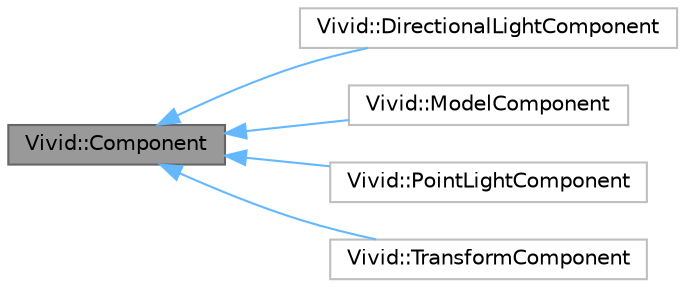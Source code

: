 digraph "Vivid::Component"
{
 // LATEX_PDF_SIZE
  bgcolor="transparent";
  edge [fontname=Helvetica,fontsize=10,labelfontname=Helvetica,labelfontsize=10];
  node [fontname=Helvetica,fontsize=10,shape=box,height=0.2,width=0.4];
  rankdir="LR";
  Node1 [label="Vivid::Component",height=0.2,width=0.4,color="gray40", fillcolor="grey60", style="filled", fontcolor="black",tooltip=" "];
  Node1 -> Node2 [dir="back",color="steelblue1",style="solid"];
  Node2 [label="Vivid::DirectionalLightComponent",height=0.2,width=0.4,color="grey75", fillcolor="white", style="filled",URL="$class_vivid_1_1_directional_light_component.html",tooltip=" "];
  Node1 -> Node3 [dir="back",color="steelblue1",style="solid"];
  Node3 [label="Vivid::ModelComponent",height=0.2,width=0.4,color="grey75", fillcolor="white", style="filled",URL="$class_vivid_1_1_model_component.html",tooltip=" "];
  Node1 -> Node4 [dir="back",color="steelblue1",style="solid"];
  Node4 [label="Vivid::PointLightComponent",height=0.2,width=0.4,color="grey75", fillcolor="white", style="filled",URL="$class_vivid_1_1_point_light_component.html",tooltip=" "];
  Node1 -> Node5 [dir="back",color="steelblue1",style="solid"];
  Node5 [label="Vivid::TransformComponent",height=0.2,width=0.4,color="grey75", fillcolor="white", style="filled",URL="$class_vivid_1_1_transform_component.html",tooltip=" "];
}
